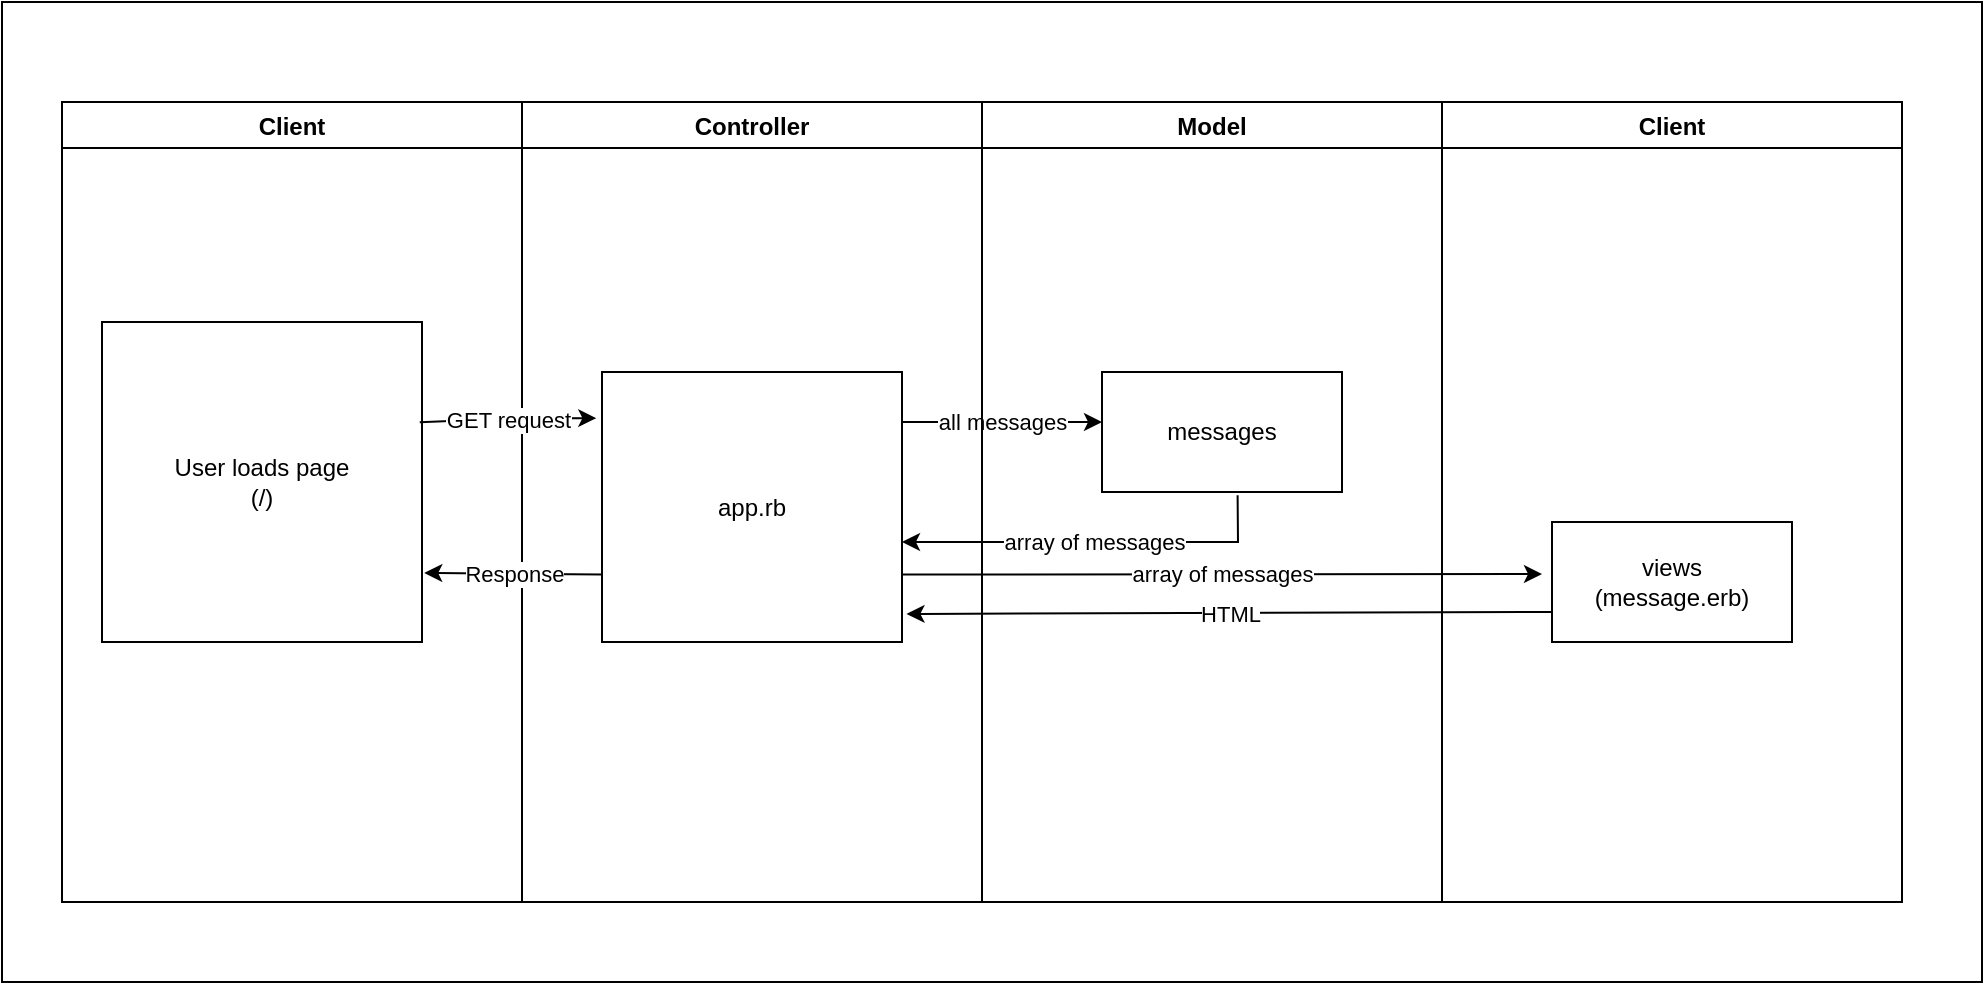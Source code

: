 <mxfile version="15.5.2" type="device"><diagram id="ynbSJ-gSI2yHbqE3wV-d" name="Page-1"><mxGraphModel dx="1386" dy="1070" grid="1" gridSize="10" guides="1" tooltips="1" connect="1" arrows="1" fold="1" page="0" pageScale="1" pageWidth="827" pageHeight="1169" math="0" shadow="0"><root><mxCell id="0"/><mxCell id="1" parent="0"/><mxCell id="4NuOErKRbk3pt2lCLtHP-21" value="" style="rounded=0;whiteSpace=wrap;html=1;" vertex="1" parent="1"><mxGeometry x="-230" y="-330" width="990" height="490" as="geometry"/></mxCell><mxCell id="4NuOErKRbk3pt2lCLtHP-1" value="Client" style="swimlane;" vertex="1" parent="1"><mxGeometry x="-200" y="-280" width="230" height="400" as="geometry"/></mxCell><mxCell id="4NuOErKRbk3pt2lCLtHP-5" value="User loads page&lt;br&gt;(/)" style="whiteSpace=wrap;html=1;aspect=fixed;" vertex="1" parent="4NuOErKRbk3pt2lCLtHP-1"><mxGeometry x="20" y="110" width="160" height="160" as="geometry"/></mxCell><mxCell id="4NuOErKRbk3pt2lCLtHP-2" value="Controller" style="swimlane;" vertex="1" parent="1"><mxGeometry x="30" y="-280" width="230" height="400" as="geometry"/></mxCell><mxCell id="4NuOErKRbk3pt2lCLtHP-6" value="app.rb" style="rounded=0;whiteSpace=wrap;html=1;" vertex="1" parent="4NuOErKRbk3pt2lCLtHP-2"><mxGeometry x="40" y="135" width="150" height="135" as="geometry"/></mxCell><mxCell id="4NuOErKRbk3pt2lCLtHP-13" value="" style="endArrow=classic;html=1;rounded=0;" edge="1" parent="4NuOErKRbk3pt2lCLtHP-2"><mxGeometry relative="1" as="geometry"><mxPoint x="190" y="160" as="sourcePoint"/><mxPoint x="290" y="160" as="targetPoint"/></mxGeometry></mxCell><mxCell id="4NuOErKRbk3pt2lCLtHP-14" value="all messages" style="edgeLabel;resizable=0;html=1;align=center;verticalAlign=middle;" connectable="0" vertex="1" parent="4NuOErKRbk3pt2lCLtHP-13"><mxGeometry relative="1" as="geometry"/></mxCell><mxCell id="4NuOErKRbk3pt2lCLtHP-3" value="Model" style="swimlane;" vertex="1" parent="1"><mxGeometry x="260" y="-280" width="230" height="400" as="geometry"/></mxCell><mxCell id="4NuOErKRbk3pt2lCLtHP-7" value="messages" style="rounded=0;whiteSpace=wrap;html=1;" vertex="1" parent="4NuOErKRbk3pt2lCLtHP-3"><mxGeometry x="60" y="135" width="120" height="60" as="geometry"/></mxCell><mxCell id="4NuOErKRbk3pt2lCLtHP-4" value="Client" style="swimlane;" vertex="1" parent="1"><mxGeometry x="490" y="-280" width="230" height="400" as="geometry"/></mxCell><mxCell id="4NuOErKRbk3pt2lCLtHP-8" value="views&lt;br&gt;(message.erb)" style="rounded=0;whiteSpace=wrap;html=1;" vertex="1" parent="4NuOErKRbk3pt2lCLtHP-4"><mxGeometry x="55" y="210" width="120" height="60" as="geometry"/></mxCell><mxCell id="4NuOErKRbk3pt2lCLtHP-11" value="R" style="endArrow=classic;html=1;rounded=0;exitX=0;exitY=0.75;exitDx=0;exitDy=0;entryX=1.007;entryY=0.784;entryDx=0;entryDy=0;entryPerimeter=0;" edge="1" parent="1" source="4NuOErKRbk3pt2lCLtHP-6" target="4NuOErKRbk3pt2lCLtHP-5"><mxGeometry relative="1" as="geometry"><mxPoint x="240" y="110" as="sourcePoint"/><mxPoint x="340" y="110" as="targetPoint"/></mxGeometry></mxCell><mxCell id="4NuOErKRbk3pt2lCLtHP-12" value="Response" style="edgeLabel;resizable=0;html=1;align=center;verticalAlign=middle;" connectable="0" vertex="1" parent="4NuOErKRbk3pt2lCLtHP-11"><mxGeometry relative="1" as="geometry"/></mxCell><mxCell id="4NuOErKRbk3pt2lCLtHP-9" value="" style="endArrow=classic;html=1;rounded=0;entryX=-0.019;entryY=0.171;entryDx=0;entryDy=0;entryPerimeter=0;exitX=0.993;exitY=0.313;exitDx=0;exitDy=0;exitPerimeter=0;" edge="1" parent="1" source="4NuOErKRbk3pt2lCLtHP-5" target="4NuOErKRbk3pt2lCLtHP-6"><mxGeometry relative="1" as="geometry"><mxPoint x="-5" y="-170" as="sourcePoint"/><mxPoint x="150" y="-170" as="targetPoint"/><Array as="points"><mxPoint x="30" y="-122"/></Array></mxGeometry></mxCell><mxCell id="4NuOErKRbk3pt2lCLtHP-10" value="GET request" style="edgeLabel;resizable=0;html=1;align=center;verticalAlign=middle;" connectable="0" vertex="1" parent="4NuOErKRbk3pt2lCLtHP-9"><mxGeometry relative="1" as="geometry"/></mxCell><mxCell id="4NuOErKRbk3pt2lCLtHP-15" value="" style="endArrow=classic;html=1;rounded=0;exitX=0.565;exitY=1.028;exitDx=0;exitDy=0;exitPerimeter=0;" edge="1" parent="1" source="4NuOErKRbk3pt2lCLtHP-7"><mxGeometry relative="1" as="geometry"><mxPoint x="370" y="-60" as="sourcePoint"/><mxPoint x="220" y="-60" as="targetPoint"/><Array as="points"><mxPoint x="388" y="-60"/></Array></mxGeometry></mxCell><mxCell id="4NuOErKRbk3pt2lCLtHP-16" value="array of messages" style="edgeLabel;resizable=0;html=1;align=center;verticalAlign=middle;" connectable="0" vertex="1" parent="4NuOErKRbk3pt2lCLtHP-15"><mxGeometry relative="1" as="geometry"/></mxCell><mxCell id="4NuOErKRbk3pt2lCLtHP-17" value="" style="endArrow=classic;html=1;rounded=0;exitX=1;exitY=0.75;exitDx=0;exitDy=0;" edge="1" parent="1" source="4NuOErKRbk3pt2lCLtHP-6"><mxGeometry relative="1" as="geometry"><mxPoint x="397.8" y="-51.66" as="sourcePoint"/><mxPoint x="540" y="-44" as="targetPoint"/><Array as="points"/></mxGeometry></mxCell><mxCell id="4NuOErKRbk3pt2lCLtHP-18" value="array of messages" style="edgeLabel;resizable=0;html=1;align=center;verticalAlign=middle;" connectable="0" vertex="1" parent="4NuOErKRbk3pt2lCLtHP-17"><mxGeometry relative="1" as="geometry"/></mxCell><mxCell id="4NuOErKRbk3pt2lCLtHP-19" value="" style="endArrow=classic;html=1;rounded=0;exitX=0;exitY=0.75;exitDx=0;exitDy=0;entryX=1.015;entryY=0.896;entryDx=0;entryDy=0;entryPerimeter=0;" edge="1" parent="1" source="4NuOErKRbk3pt2lCLtHP-8" target="4NuOErKRbk3pt2lCLtHP-6"><mxGeometry relative="1" as="geometry"><mxPoint x="330" y="20" as="sourcePoint"/><mxPoint x="430" y="20" as="targetPoint"/><Array as="points"/></mxGeometry></mxCell><mxCell id="4NuOErKRbk3pt2lCLtHP-20" value="HTML" style="edgeLabel;resizable=0;html=1;align=center;verticalAlign=middle;" connectable="0" vertex="1" parent="4NuOErKRbk3pt2lCLtHP-19"><mxGeometry relative="1" as="geometry"/></mxCell></root></mxGraphModel></diagram></mxfile>